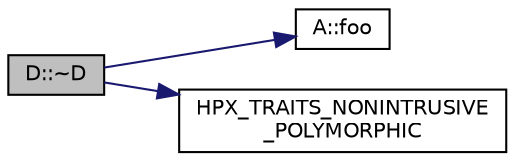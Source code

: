 digraph "D::~D"
{
  edge [fontname="Helvetica",fontsize="10",labelfontname="Helvetica",labelfontsize="10"];
  node [fontname="Helvetica",fontsize="10",shape=record];
  rankdir="LR";
  Node19 [label="D::~D",height=0.2,width=0.4,color="black", fillcolor="grey75", style="filled", fontcolor="black"];
  Node19 -> Node20 [color="midnightblue",fontsize="10",style="solid",fontname="Helvetica"];
  Node20 [label="A::foo",height=0.2,width=0.4,color="black", fillcolor="white", style="filled",URL="$d7/da0/struct_a.html#a9ee7221affe17277f6e3d6e75922d75e"];
  Node19 -> Node21 [color="midnightblue",fontsize="10",style="solid",fontname="Helvetica"];
  Node21 [label="HPX_TRAITS_NONINTRUSIVE\l_POLYMORPHIC",height=0.2,width=0.4,color="black", fillcolor="white", style="filled",URL="$d1/d65/smart__ptr__polymorphic__nonintrusive_8cpp.html#ad13a0a80ce826ac1ea0fb7df415007de"];
}
